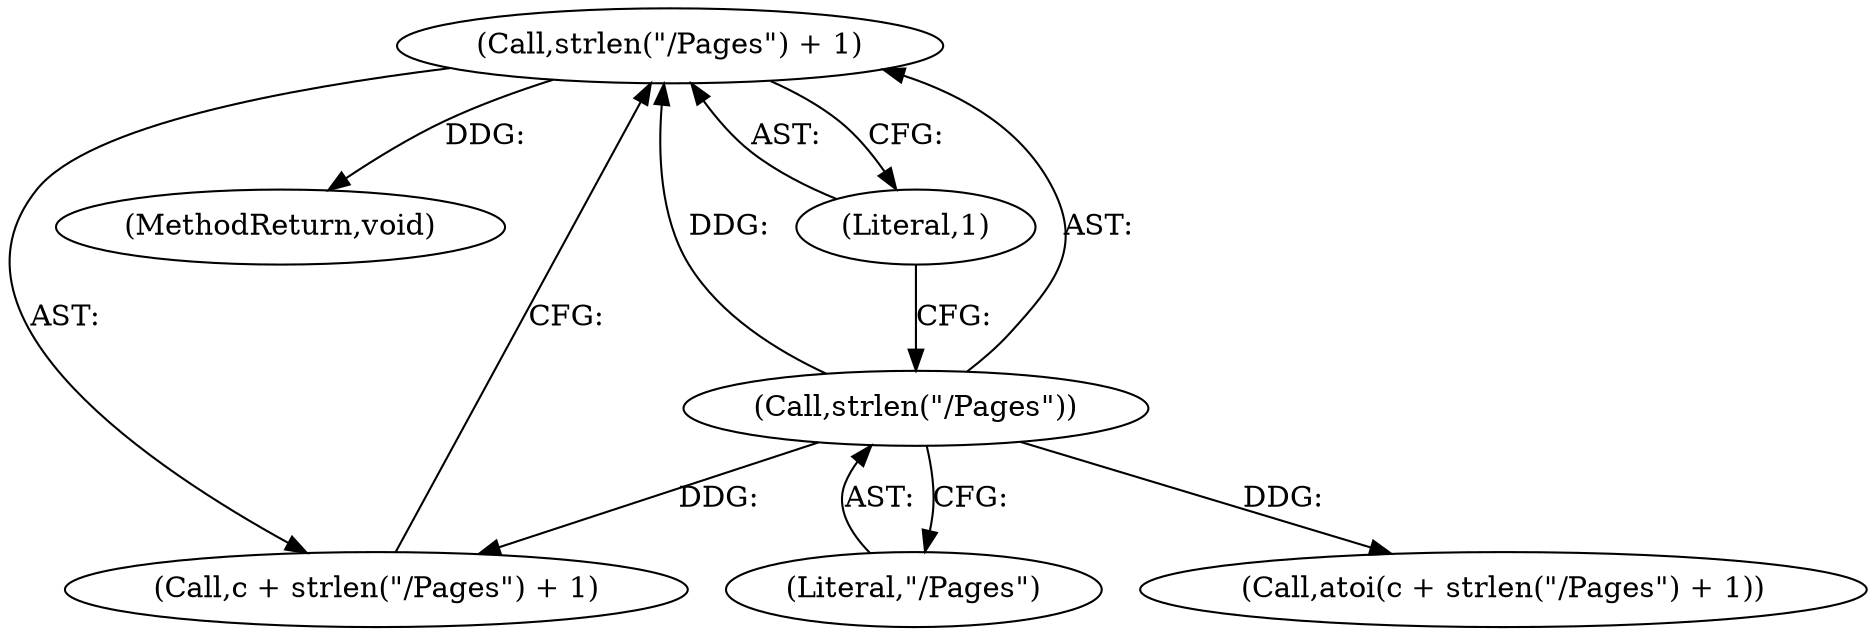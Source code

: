 digraph "0_pdfresurrect_0c4120fffa3dffe97b95c486a120eded82afe8a6_6@API" {
"1000254" [label="(Call,strlen(\"/Pages\") + 1)"];
"1000255" [label="(Call,strlen(\"/Pages\"))"];
"1000251" [label="(Call,atoi(c + strlen(\"/Pages\") + 1))"];
"1000257" [label="(Literal,1)"];
"1000256" [label="(Literal,\"/Pages\")"];
"1000254" [label="(Call,strlen(\"/Pages\") + 1)"];
"1000255" [label="(Call,strlen(\"/Pages\"))"];
"1000273" [label="(MethodReturn,void)"];
"1000252" [label="(Call,c + strlen(\"/Pages\") + 1)"];
"1000254" -> "1000252"  [label="AST: "];
"1000254" -> "1000257"  [label="CFG: "];
"1000255" -> "1000254"  [label="AST: "];
"1000257" -> "1000254"  [label="AST: "];
"1000252" -> "1000254"  [label="CFG: "];
"1000254" -> "1000273"  [label="DDG: "];
"1000255" -> "1000254"  [label="DDG: "];
"1000255" -> "1000256"  [label="CFG: "];
"1000256" -> "1000255"  [label="AST: "];
"1000257" -> "1000255"  [label="CFG: "];
"1000255" -> "1000251"  [label="DDG: "];
"1000255" -> "1000252"  [label="DDG: "];
}
